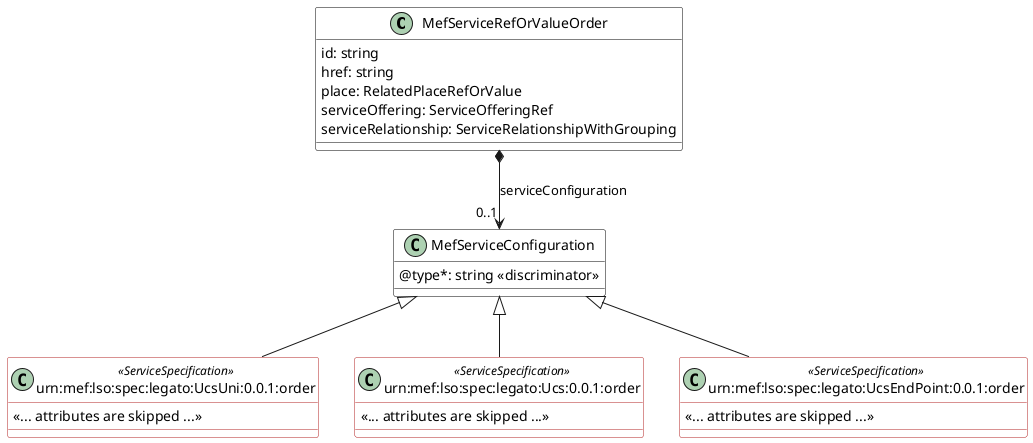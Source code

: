 @startuml
skinparam {
    ClassBackgroundColor White
    ClassBorderColor Black
    ClassBorderColor<<ServiceSpecification>> FireBrick
}

set namespaceSeparator none

class MefServiceRefOrValueOrder {

    id: string 
    href: string 
    place: RelatedPlaceRefOrValue
    serviceOffering: ServiceOfferingRef
    serviceRelationship: ServiceRelationshipWithGrouping
   
}

class MefServiceConfiguration {
    @type*: string <<discriminator>>
}

MefServiceRefOrValueOrder *-->"0..1" MefServiceConfiguration : serviceConfiguration



class urn:mef:lso:spec:legato:UcsUni:0.0.1:order <<ServiceSpecification>> {

    <<... attributes are skipped ...>>
}
MefServiceConfiguration <|-- "urn:mef:lso:spec:legato:UcsUni:0.0.1:order"

class urn:mef:lso:spec:legato:Ucs:0.0.1:order <<ServiceSpecification>> {

    <<... attributes are skipped ...>>
}
MefServiceConfiguration <|-- "urn:mef:lso:spec:legato:Ucs:0.0.1:order"

class urn:mef:lso:spec:legato:UcsEndPoint:0.0.1:order <<ServiceSpecification>> {

    <<... attributes are skipped ...>>
}
MefServiceConfiguration <|-- "urn:mef:lso:spec:legato:UcsEndPoint:0.0.1:order"

@enduml